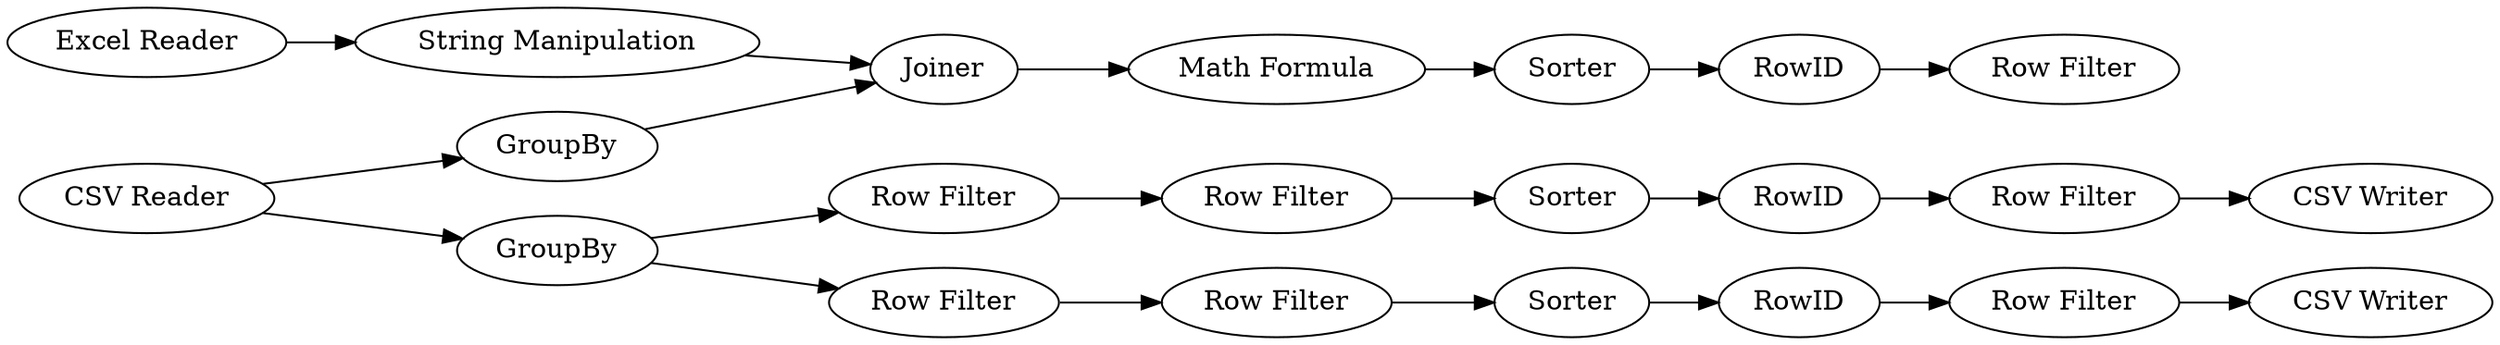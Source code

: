 digraph {
	20 -> 21
	21 -> 23
	8 -> 9
	13 -> 14
	2 -> 17
	6 -> 8
	12 -> 13
	18 -> 19
	14 -> 15
	11 -> 12
	5 -> 7
	15 -> 16
	3 -> 5
	1 -> 18
	17 -> 19
	19 -> 20
	3 -> 11
	7 -> 6
	9 -> 10
	23 -> 22
	1 -> 3
	7 [label="Row Filter"]
	9 [label="Row Filter"]
	18 [label=GroupBy]
	21 [label=Sorter]
	8 [label=RowID]
	17 [label="String Manipulation"]
	3 [label=GroupBy]
	19 [label=Joiner]
	6 [label=Sorter]
	15 [label="Row Filter"]
	12 [label="Row Filter"]
	10 [label="CSV Writer"]
	16 [label="CSV Writer"]
	1 [label="CSV Reader"]
	22 [label="Row Filter"]
	11 [label="Row Filter"]
	23 [label=RowID]
	14 [label=RowID]
	5 [label="Row Filter"]
	13 [label=Sorter]
	20 [label="Math Formula"]
	2 [label="Excel Reader"]
	rankdir=LR
}
